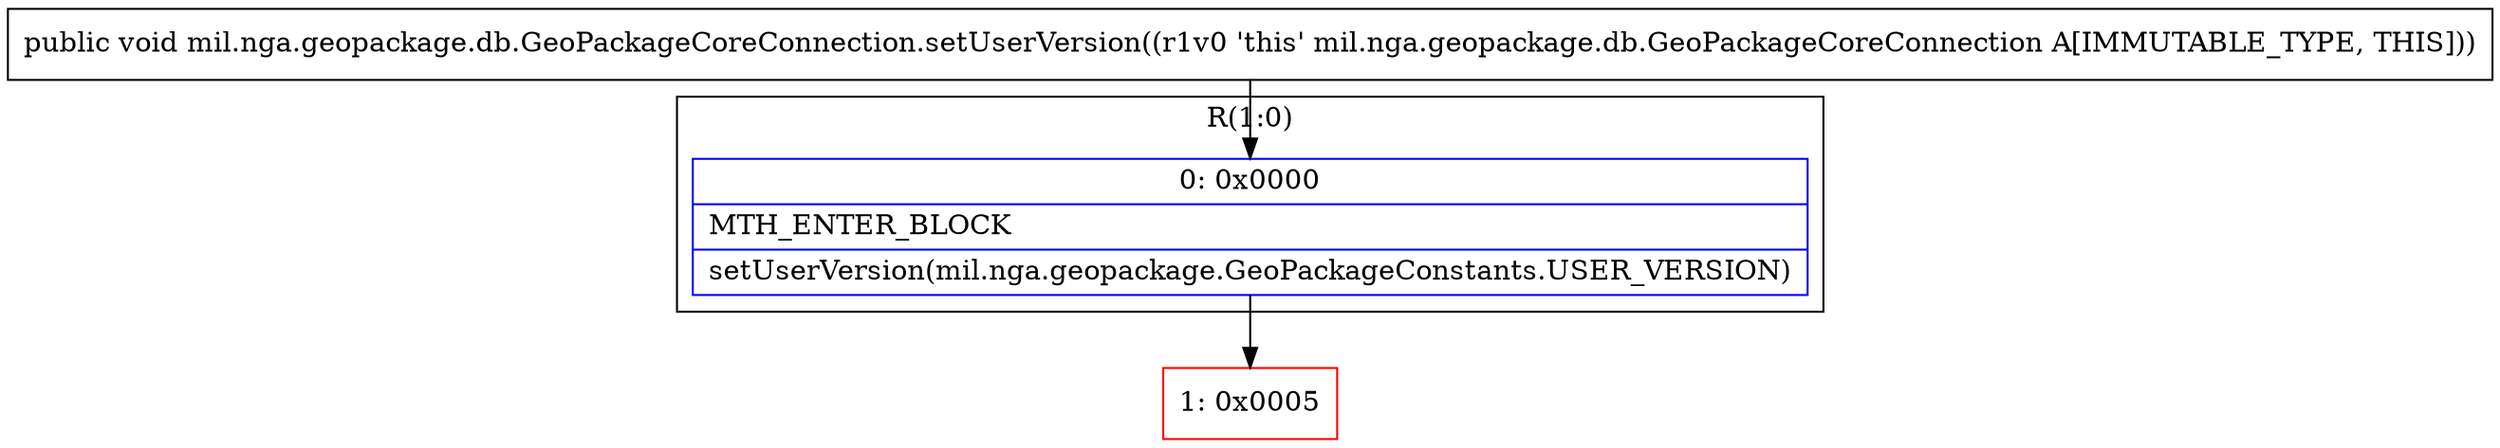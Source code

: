 digraph "CFG formil.nga.geopackage.db.GeoPackageCoreConnection.setUserVersion()V" {
subgraph cluster_Region_1850474340 {
label = "R(1:0)";
node [shape=record,color=blue];
Node_0 [shape=record,label="{0\:\ 0x0000|MTH_ENTER_BLOCK\l|setUserVersion(mil.nga.geopackage.GeoPackageConstants.USER_VERSION)\l}"];
}
Node_1 [shape=record,color=red,label="{1\:\ 0x0005}"];
MethodNode[shape=record,label="{public void mil.nga.geopackage.db.GeoPackageCoreConnection.setUserVersion((r1v0 'this' mil.nga.geopackage.db.GeoPackageCoreConnection A[IMMUTABLE_TYPE, THIS])) }"];
MethodNode -> Node_0;
Node_0 -> Node_1;
}

